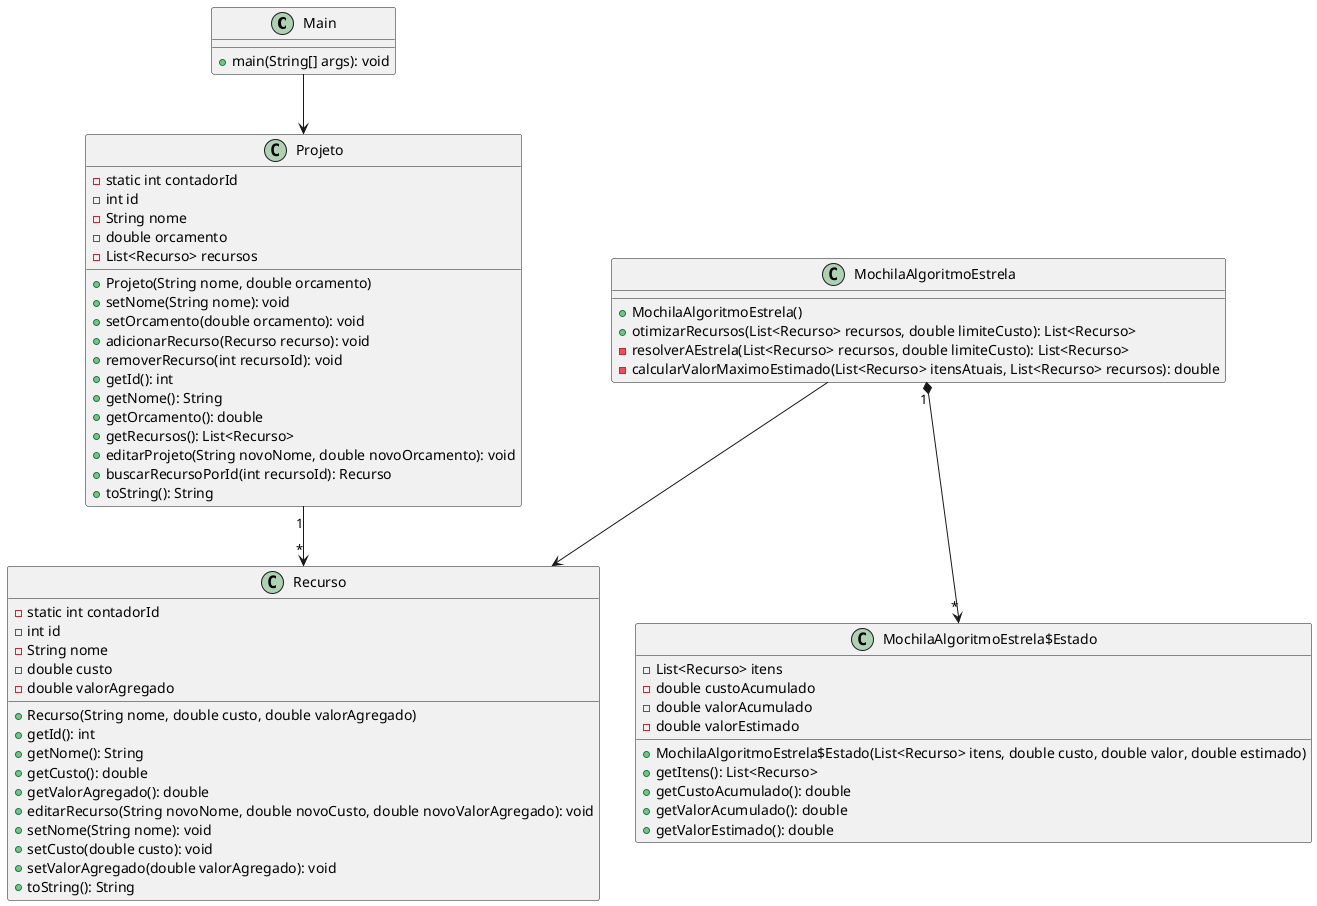 @startuml

class Main {
    + main(String[] args): void
}

class Projeto {
    - static int contadorId
    - int id
    - String nome
    - double orcamento
    - List<Recurso> recursos
    + Projeto(String nome, double orcamento)
    + setNome(String nome): void
    + setOrcamento(double orcamento): void
    + adicionarRecurso(Recurso recurso): void
    + removerRecurso(int recursoId): void
    + getId(): int
    + getNome(): String
    + getOrcamento(): double
    + getRecursos(): List<Recurso>
    + editarProjeto(String novoNome, double novoOrcamento): void
    + buscarRecursoPorId(int recursoId): Recurso
    + toString(): String
}

class Recurso {
    - static int contadorId
    - int id
    - String nome
    - double custo
    - double valorAgregado
    + Recurso(String nome, double custo, double valorAgregado)
    + getId(): int
    + getNome(): String
    + getCusto(): double
    + getValorAgregado(): double
    + editarRecurso(String novoNome, double novoCusto, double novoValorAgregado): void
    + setNome(String nome): void
    + setCusto(double custo): void
    + setValorAgregado(double valorAgregado): void
    + toString(): String
}

class MochilaAlgoritmoEstrela {
    + MochilaAlgoritmoEstrela()
    + otimizarRecursos(List<Recurso> recursos, double limiteCusto): List<Recurso>
    - resolverAEstrela(List<Recurso> recursos, double limiteCusto): List<Recurso>
    - calcularValorMaximoEstimado(List<Recurso> itensAtuais, List<Recurso> recursos): double
}

class MochilaAlgoritmoEstrela$Estado {
    - List<Recurso> itens
    - double custoAcumulado
    - double valorAcumulado
    - double valorEstimado
    + MochilaAlgoritmoEstrela$Estado(List<Recurso> itens, double custo, double valor, double estimado)
    + getItens(): List<Recurso>
    + getCustoAcumulado(): double
    + getValorAcumulado(): double
    + getValorEstimado(): double
}

Main --> Projeto
Projeto "1" --> "*" Recurso
MochilaAlgoritmoEstrela --> Recurso
MochilaAlgoritmoEstrela "1" *--> "*" MochilaAlgoritmoEstrela$Estado

@enduml